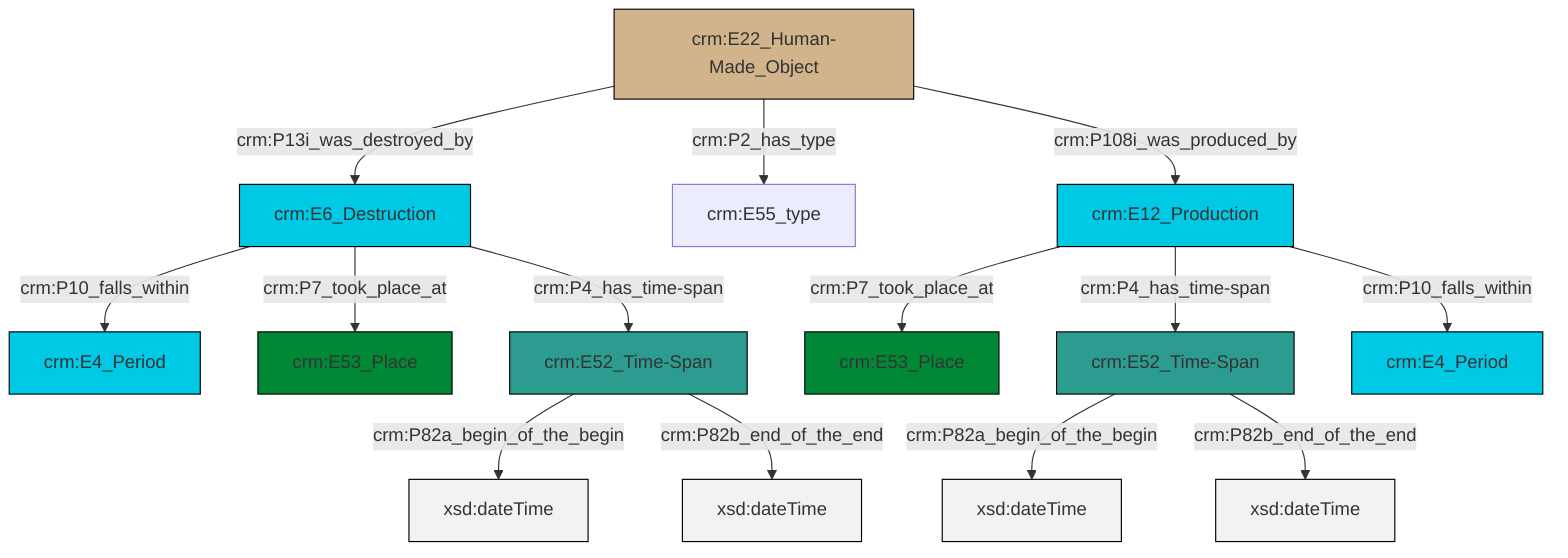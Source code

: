 graph TD
classDef Literal fill:#f2f2f2,stroke:#000000;
classDef CRM_Entity fill:#FFFFFF,stroke:#000000;
classDef Temporal_Entity fill:#00C9E6, stroke:#000000;
classDef Type fill:#E18312, stroke:#000000;
classDef Time-Span fill:#2C9C91, stroke:#000000;
classDef Appellation fill:#FFEB7F, stroke:#000000;
classDef Place fill:#008836, stroke:#000000;
classDef Persistent_Item fill:#B266B2, stroke:#000000;
classDef Conceptual_Object fill:#FFD700, stroke:#000000;
classDef Physical_Thing fill:#D2B48C, stroke:#000000;
classDef Actor fill:#f58aad, stroke:#000000;
classDef PC_Classes fill:#4ce600, stroke:#000000;
classDef Multi fill:#cccccc,stroke:#000000;

0["crm:E12_Production"]:::Temporal_Entity -->|crm:P7_took_place_at| 1["crm:E53_Place"]:::Place
3["crm:E52_Time-Span"]:::Time-Span -->|crm:P82a_begin_of_the_begin| 4[xsd:dateTime]:::Literal
8["crm:E6_Destruction"]:::Temporal_Entity -->|crm:P10_falls_within| 9["crm:E4_Period"]:::Temporal_Entity
10["crm:E52_Time-Span"]:::Time-Span -->|crm:P82a_begin_of_the_begin| 11[xsd:dateTime]:::Literal
3["crm:E52_Time-Span"]:::Time-Span -->|crm:P82b_end_of_the_end| 13[xsd:dateTime]:::Literal
14["crm:E22_Human-Made_Object"]:::Physical_Thing -->|crm:P13i_was_destroyed_by| 8["crm:E6_Destruction"]:::Temporal_Entity
0["crm:E12_Production"]:::Temporal_Entity -->|crm:P4_has_time-span| 10["crm:E52_Time-Span"]:::Time-Span
8["crm:E6_Destruction"]:::Temporal_Entity -->|crm:P7_took_place_at| 6["crm:E53_Place"]:::Place
10["crm:E52_Time-Span"]:::Time-Span -->|crm:P82b_end_of_the_end| 18[xsd:dateTime]:::Literal
0["crm:E12_Production"]:::Temporal_Entity -->|crm:P10_falls_within| 19["crm:E4_Period"]:::Temporal_Entity
14["crm:E22_Human-Made_Object"]:::Physical_Thing -->|crm:P2_has_type| 21["crm:E55_type"]:::Default
8["crm:E6_Destruction"]:::Temporal_Entity -->|crm:P4_has_time-span| 3["crm:E52_Time-Span"]:::Time-Span
14["crm:E22_Human-Made_Object"]:::Physical_Thing -->|crm:P108i_was_produced_by| 0["crm:E12_Production"]:::Temporal_Entity